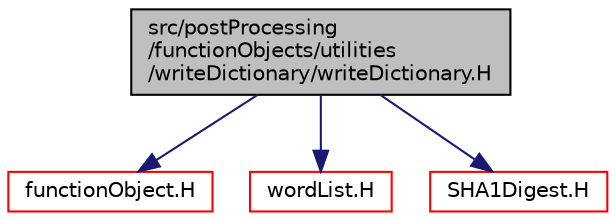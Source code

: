 digraph "src/postProcessing/functionObjects/utilities/writeDictionary/writeDictionary.H"
{
  bgcolor="transparent";
  edge [fontname="Helvetica",fontsize="10",labelfontname="Helvetica",labelfontsize="10"];
  node [fontname="Helvetica",fontsize="10",shape=record];
  Node1 [label="src/postProcessing\l/functionObjects/utilities\l/writeDictionary/writeDictionary.H",height=0.2,width=0.4,color="black", fillcolor="grey75", style="filled", fontcolor="black"];
  Node1 -> Node2 [color="midnightblue",fontsize="10",style="solid",fontname="Helvetica"];
  Node2 [label="functionObject.H",height=0.2,width=0.4,color="red",URL="$a07910.html"];
  Node1 -> Node3 [color="midnightblue",fontsize="10",style="solid",fontname="Helvetica"];
  Node3 [label="wordList.H",height=0.2,width=0.4,color="red",URL="$a09187.html"];
  Node1 -> Node4 [color="midnightblue",fontsize="10",style="solid",fontname="Helvetica"];
  Node4 [label="SHA1Digest.H",height=0.2,width=0.4,color="red",URL="$a09064.html"];
}
